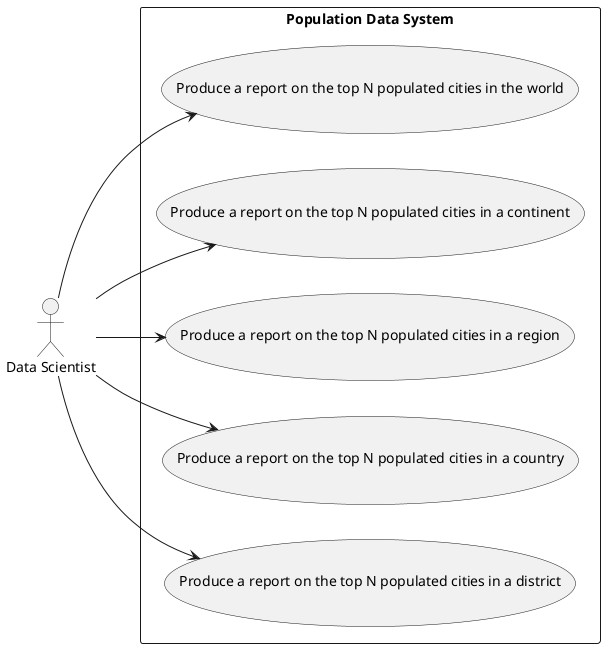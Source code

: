 @startuml
left to right direction
actor "Data Scientist" as DS

rectangle "Population Data System" {
    usecase "Produce a report on the top N populated cities in the world" as UC12
    usecase "Produce a report on the top N populated cities in a continent" as UC13
    usecase "Produce a report on the top N populated cities in a region" as UC14
    usecase "Produce a report on the top N populated cities in a country" as UC15
    usecase "Produce a report on the top N populated cities in a district" as UC16
}

DS --> UC12
DS --> UC13
DS --> UC14
DS --> UC15
DS --> UC16

@enduml
